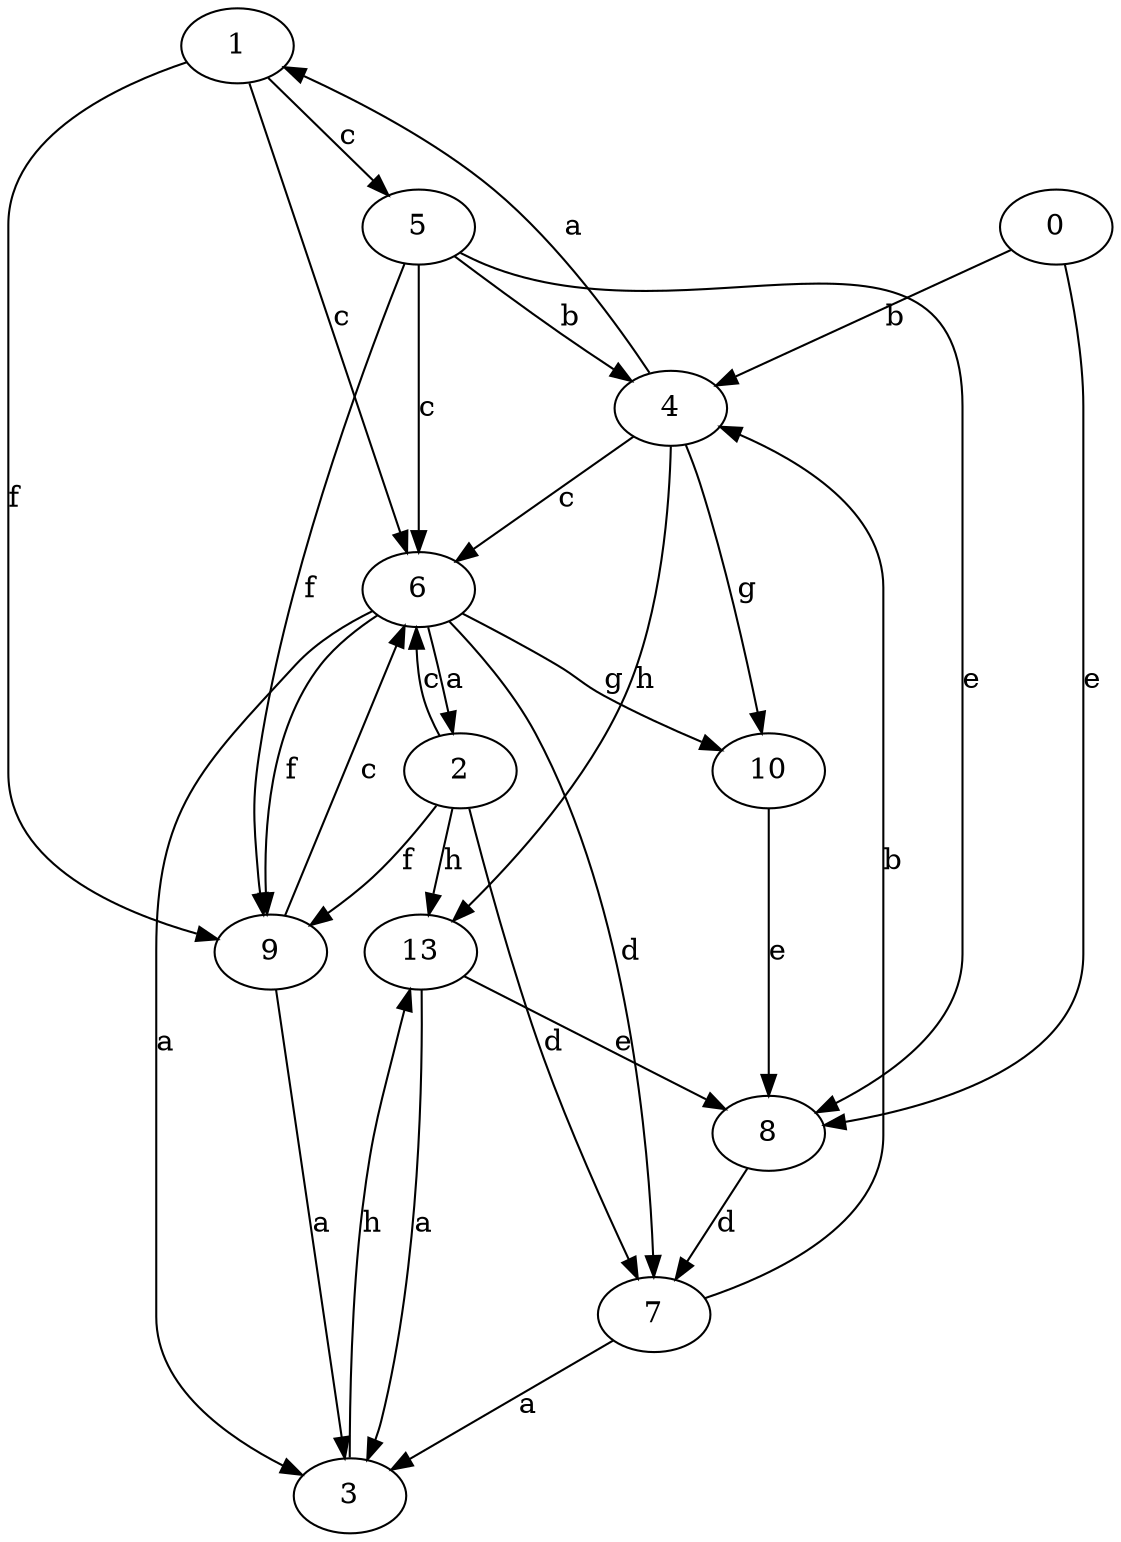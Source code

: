strict digraph  {
1;
2;
3;
0;
4;
5;
6;
7;
8;
9;
10;
13;
1 -> 5  [label=c];
1 -> 6  [label=c];
1 -> 9  [label=f];
2 -> 6  [label=c];
2 -> 7  [label=d];
2 -> 9  [label=f];
2 -> 13  [label=h];
3 -> 13  [label=h];
0 -> 4  [label=b];
0 -> 8  [label=e];
4 -> 1  [label=a];
4 -> 6  [label=c];
4 -> 10  [label=g];
4 -> 13  [label=h];
5 -> 4  [label=b];
5 -> 6  [label=c];
5 -> 8  [label=e];
5 -> 9  [label=f];
6 -> 2  [label=a];
6 -> 3  [label=a];
6 -> 7  [label=d];
6 -> 9  [label=f];
6 -> 10  [label=g];
7 -> 3  [label=a];
7 -> 4  [label=b];
8 -> 7  [label=d];
9 -> 3  [label=a];
9 -> 6  [label=c];
10 -> 8  [label=e];
13 -> 3  [label=a];
13 -> 8  [label=e];
}
